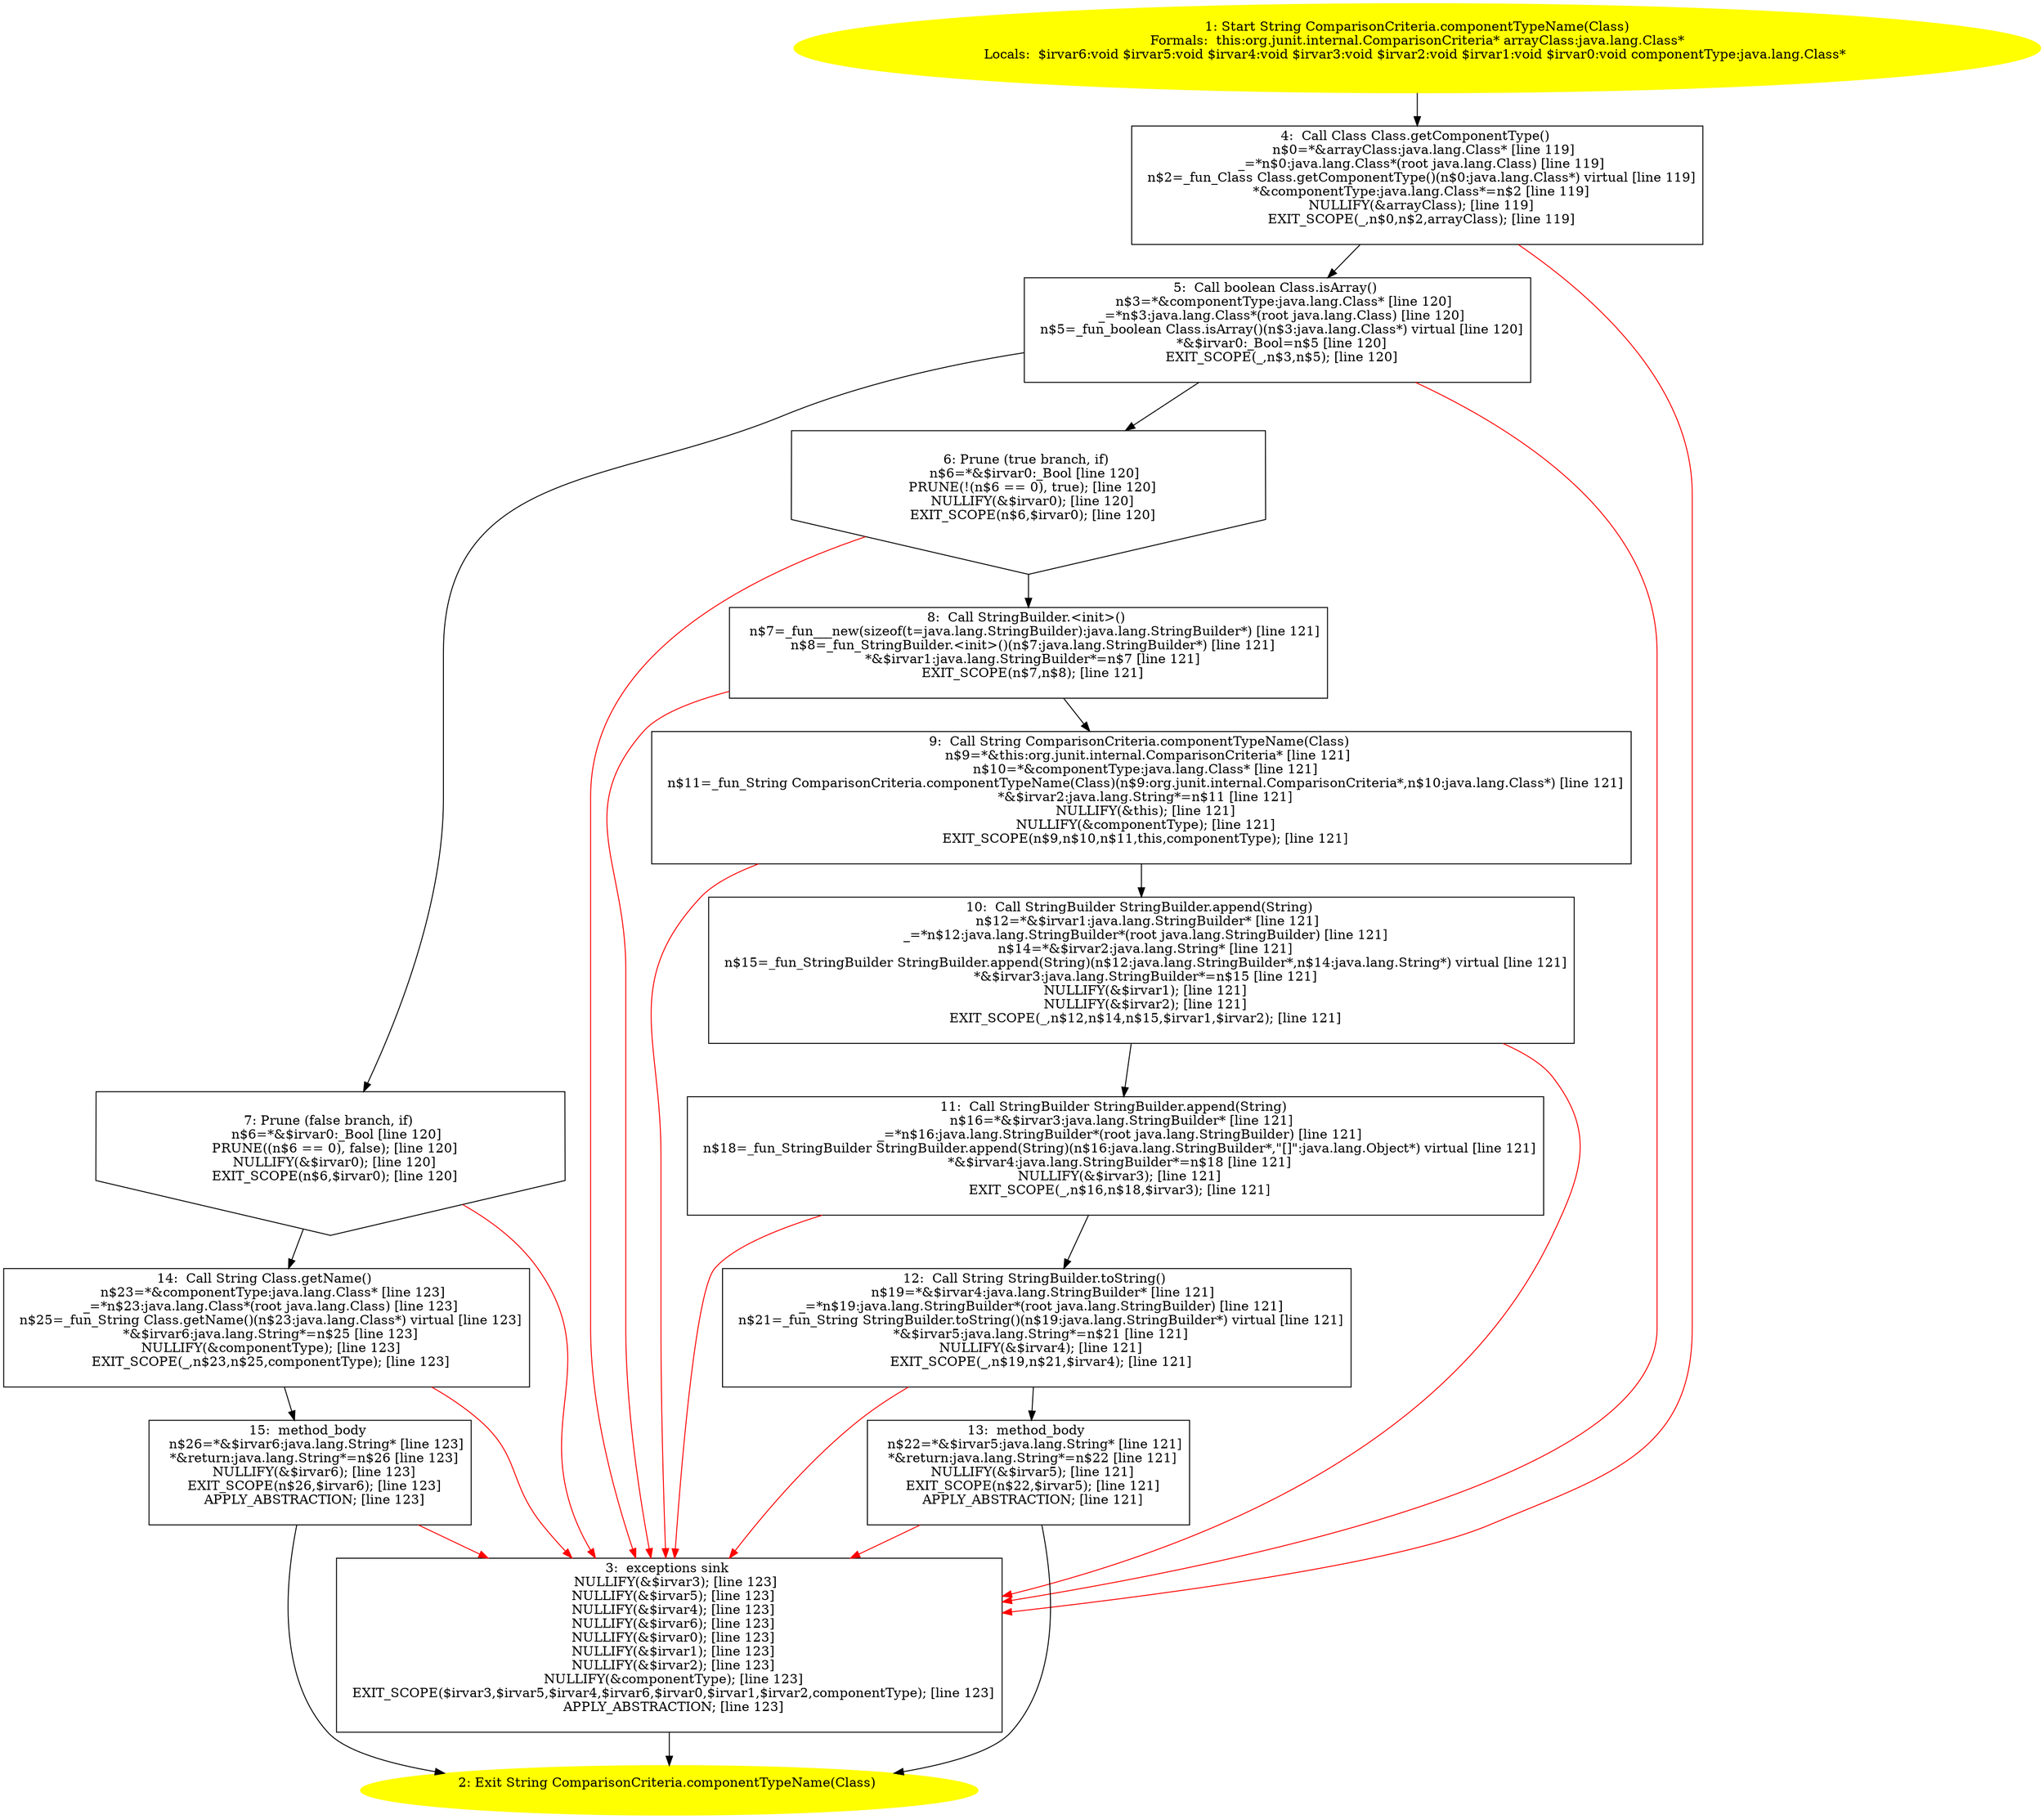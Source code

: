 /* @generated */
digraph cfg {
"org.junit.internal.ComparisonCriteria.componentTypeName(java.lang.Class):java.lang.String.039f96333a5183fce066c32c0b606c45_1" [label="1: Start String ComparisonCriteria.componentTypeName(Class)\nFormals:  this:org.junit.internal.ComparisonCriteria* arrayClass:java.lang.Class*\nLocals:  $irvar6:void $irvar5:void $irvar4:void $irvar3:void $irvar2:void $irvar1:void $irvar0:void componentType:java.lang.Class* \n  " color=yellow style=filled]
	

	 "org.junit.internal.ComparisonCriteria.componentTypeName(java.lang.Class):java.lang.String.039f96333a5183fce066c32c0b606c45_1" -> "org.junit.internal.ComparisonCriteria.componentTypeName(java.lang.Class):java.lang.String.039f96333a5183fce066c32c0b606c45_4" ;
"org.junit.internal.ComparisonCriteria.componentTypeName(java.lang.Class):java.lang.String.039f96333a5183fce066c32c0b606c45_2" [label="2: Exit String ComparisonCriteria.componentTypeName(Class) \n  " color=yellow style=filled]
	

"org.junit.internal.ComparisonCriteria.componentTypeName(java.lang.Class):java.lang.String.039f96333a5183fce066c32c0b606c45_3" [label="3:  exceptions sink \n   NULLIFY(&$irvar3); [line 123]\n  NULLIFY(&$irvar5); [line 123]\n  NULLIFY(&$irvar4); [line 123]\n  NULLIFY(&$irvar6); [line 123]\n  NULLIFY(&$irvar0); [line 123]\n  NULLIFY(&$irvar1); [line 123]\n  NULLIFY(&$irvar2); [line 123]\n  NULLIFY(&componentType); [line 123]\n  EXIT_SCOPE($irvar3,$irvar5,$irvar4,$irvar6,$irvar0,$irvar1,$irvar2,componentType); [line 123]\n  APPLY_ABSTRACTION; [line 123]\n " shape="box"]
	

	 "org.junit.internal.ComparisonCriteria.componentTypeName(java.lang.Class):java.lang.String.039f96333a5183fce066c32c0b606c45_3" -> "org.junit.internal.ComparisonCriteria.componentTypeName(java.lang.Class):java.lang.String.039f96333a5183fce066c32c0b606c45_2" ;
"org.junit.internal.ComparisonCriteria.componentTypeName(java.lang.Class):java.lang.String.039f96333a5183fce066c32c0b606c45_4" [label="4:  Call Class Class.getComponentType() \n   n$0=*&arrayClass:java.lang.Class* [line 119]\n  _=*n$0:java.lang.Class*(root java.lang.Class) [line 119]\n  n$2=_fun_Class Class.getComponentType()(n$0:java.lang.Class*) virtual [line 119]\n  *&componentType:java.lang.Class*=n$2 [line 119]\n  NULLIFY(&arrayClass); [line 119]\n  EXIT_SCOPE(_,n$0,n$2,arrayClass); [line 119]\n " shape="box"]
	

	 "org.junit.internal.ComparisonCriteria.componentTypeName(java.lang.Class):java.lang.String.039f96333a5183fce066c32c0b606c45_4" -> "org.junit.internal.ComparisonCriteria.componentTypeName(java.lang.Class):java.lang.String.039f96333a5183fce066c32c0b606c45_5" ;
	 "org.junit.internal.ComparisonCriteria.componentTypeName(java.lang.Class):java.lang.String.039f96333a5183fce066c32c0b606c45_4" -> "org.junit.internal.ComparisonCriteria.componentTypeName(java.lang.Class):java.lang.String.039f96333a5183fce066c32c0b606c45_3" [color="red" ];
"org.junit.internal.ComparisonCriteria.componentTypeName(java.lang.Class):java.lang.String.039f96333a5183fce066c32c0b606c45_5" [label="5:  Call boolean Class.isArray() \n   n$3=*&componentType:java.lang.Class* [line 120]\n  _=*n$3:java.lang.Class*(root java.lang.Class) [line 120]\n  n$5=_fun_boolean Class.isArray()(n$3:java.lang.Class*) virtual [line 120]\n  *&$irvar0:_Bool=n$5 [line 120]\n  EXIT_SCOPE(_,n$3,n$5); [line 120]\n " shape="box"]
	

	 "org.junit.internal.ComparisonCriteria.componentTypeName(java.lang.Class):java.lang.String.039f96333a5183fce066c32c0b606c45_5" -> "org.junit.internal.ComparisonCriteria.componentTypeName(java.lang.Class):java.lang.String.039f96333a5183fce066c32c0b606c45_6" ;
	 "org.junit.internal.ComparisonCriteria.componentTypeName(java.lang.Class):java.lang.String.039f96333a5183fce066c32c0b606c45_5" -> "org.junit.internal.ComparisonCriteria.componentTypeName(java.lang.Class):java.lang.String.039f96333a5183fce066c32c0b606c45_7" ;
	 "org.junit.internal.ComparisonCriteria.componentTypeName(java.lang.Class):java.lang.String.039f96333a5183fce066c32c0b606c45_5" -> "org.junit.internal.ComparisonCriteria.componentTypeName(java.lang.Class):java.lang.String.039f96333a5183fce066c32c0b606c45_3" [color="red" ];
"org.junit.internal.ComparisonCriteria.componentTypeName(java.lang.Class):java.lang.String.039f96333a5183fce066c32c0b606c45_6" [label="6: Prune (true branch, if) \n   n$6=*&$irvar0:_Bool [line 120]\n  PRUNE(!(n$6 == 0), true); [line 120]\n  NULLIFY(&$irvar0); [line 120]\n  EXIT_SCOPE(n$6,$irvar0); [line 120]\n " shape="invhouse"]
	

	 "org.junit.internal.ComparisonCriteria.componentTypeName(java.lang.Class):java.lang.String.039f96333a5183fce066c32c0b606c45_6" -> "org.junit.internal.ComparisonCriteria.componentTypeName(java.lang.Class):java.lang.String.039f96333a5183fce066c32c0b606c45_8" ;
	 "org.junit.internal.ComparisonCriteria.componentTypeName(java.lang.Class):java.lang.String.039f96333a5183fce066c32c0b606c45_6" -> "org.junit.internal.ComparisonCriteria.componentTypeName(java.lang.Class):java.lang.String.039f96333a5183fce066c32c0b606c45_3" [color="red" ];
"org.junit.internal.ComparisonCriteria.componentTypeName(java.lang.Class):java.lang.String.039f96333a5183fce066c32c0b606c45_7" [label="7: Prune (false branch, if) \n   n$6=*&$irvar0:_Bool [line 120]\n  PRUNE((n$6 == 0), false); [line 120]\n  NULLIFY(&$irvar0); [line 120]\n  EXIT_SCOPE(n$6,$irvar0); [line 120]\n " shape="invhouse"]
	

	 "org.junit.internal.ComparisonCriteria.componentTypeName(java.lang.Class):java.lang.String.039f96333a5183fce066c32c0b606c45_7" -> "org.junit.internal.ComparisonCriteria.componentTypeName(java.lang.Class):java.lang.String.039f96333a5183fce066c32c0b606c45_14" ;
	 "org.junit.internal.ComparisonCriteria.componentTypeName(java.lang.Class):java.lang.String.039f96333a5183fce066c32c0b606c45_7" -> "org.junit.internal.ComparisonCriteria.componentTypeName(java.lang.Class):java.lang.String.039f96333a5183fce066c32c0b606c45_3" [color="red" ];
"org.junit.internal.ComparisonCriteria.componentTypeName(java.lang.Class):java.lang.String.039f96333a5183fce066c32c0b606c45_8" [label="8:  Call StringBuilder.<init>() \n   n$7=_fun___new(sizeof(t=java.lang.StringBuilder):java.lang.StringBuilder*) [line 121]\n  n$8=_fun_StringBuilder.<init>()(n$7:java.lang.StringBuilder*) [line 121]\n  *&$irvar1:java.lang.StringBuilder*=n$7 [line 121]\n  EXIT_SCOPE(n$7,n$8); [line 121]\n " shape="box"]
	

	 "org.junit.internal.ComparisonCriteria.componentTypeName(java.lang.Class):java.lang.String.039f96333a5183fce066c32c0b606c45_8" -> "org.junit.internal.ComparisonCriteria.componentTypeName(java.lang.Class):java.lang.String.039f96333a5183fce066c32c0b606c45_9" ;
	 "org.junit.internal.ComparisonCriteria.componentTypeName(java.lang.Class):java.lang.String.039f96333a5183fce066c32c0b606c45_8" -> "org.junit.internal.ComparisonCriteria.componentTypeName(java.lang.Class):java.lang.String.039f96333a5183fce066c32c0b606c45_3" [color="red" ];
"org.junit.internal.ComparisonCriteria.componentTypeName(java.lang.Class):java.lang.String.039f96333a5183fce066c32c0b606c45_9" [label="9:  Call String ComparisonCriteria.componentTypeName(Class) \n   n$9=*&this:org.junit.internal.ComparisonCriteria* [line 121]\n  n$10=*&componentType:java.lang.Class* [line 121]\n  n$11=_fun_String ComparisonCriteria.componentTypeName(Class)(n$9:org.junit.internal.ComparisonCriteria*,n$10:java.lang.Class*) [line 121]\n  *&$irvar2:java.lang.String*=n$11 [line 121]\n  NULLIFY(&this); [line 121]\n  NULLIFY(&componentType); [line 121]\n  EXIT_SCOPE(n$9,n$10,n$11,this,componentType); [line 121]\n " shape="box"]
	

	 "org.junit.internal.ComparisonCriteria.componentTypeName(java.lang.Class):java.lang.String.039f96333a5183fce066c32c0b606c45_9" -> "org.junit.internal.ComparisonCriteria.componentTypeName(java.lang.Class):java.lang.String.039f96333a5183fce066c32c0b606c45_10" ;
	 "org.junit.internal.ComparisonCriteria.componentTypeName(java.lang.Class):java.lang.String.039f96333a5183fce066c32c0b606c45_9" -> "org.junit.internal.ComparisonCriteria.componentTypeName(java.lang.Class):java.lang.String.039f96333a5183fce066c32c0b606c45_3" [color="red" ];
"org.junit.internal.ComparisonCriteria.componentTypeName(java.lang.Class):java.lang.String.039f96333a5183fce066c32c0b606c45_10" [label="10:  Call StringBuilder StringBuilder.append(String) \n   n$12=*&$irvar1:java.lang.StringBuilder* [line 121]\n  _=*n$12:java.lang.StringBuilder*(root java.lang.StringBuilder) [line 121]\n  n$14=*&$irvar2:java.lang.String* [line 121]\n  n$15=_fun_StringBuilder StringBuilder.append(String)(n$12:java.lang.StringBuilder*,n$14:java.lang.String*) virtual [line 121]\n  *&$irvar3:java.lang.StringBuilder*=n$15 [line 121]\n  NULLIFY(&$irvar1); [line 121]\n  NULLIFY(&$irvar2); [line 121]\n  EXIT_SCOPE(_,n$12,n$14,n$15,$irvar1,$irvar2); [line 121]\n " shape="box"]
	

	 "org.junit.internal.ComparisonCriteria.componentTypeName(java.lang.Class):java.lang.String.039f96333a5183fce066c32c0b606c45_10" -> "org.junit.internal.ComparisonCriteria.componentTypeName(java.lang.Class):java.lang.String.039f96333a5183fce066c32c0b606c45_11" ;
	 "org.junit.internal.ComparisonCriteria.componentTypeName(java.lang.Class):java.lang.String.039f96333a5183fce066c32c0b606c45_10" -> "org.junit.internal.ComparisonCriteria.componentTypeName(java.lang.Class):java.lang.String.039f96333a5183fce066c32c0b606c45_3" [color="red" ];
"org.junit.internal.ComparisonCriteria.componentTypeName(java.lang.Class):java.lang.String.039f96333a5183fce066c32c0b606c45_11" [label="11:  Call StringBuilder StringBuilder.append(String) \n   n$16=*&$irvar3:java.lang.StringBuilder* [line 121]\n  _=*n$16:java.lang.StringBuilder*(root java.lang.StringBuilder) [line 121]\n  n$18=_fun_StringBuilder StringBuilder.append(String)(n$16:java.lang.StringBuilder*,\"[]\":java.lang.Object*) virtual [line 121]\n  *&$irvar4:java.lang.StringBuilder*=n$18 [line 121]\n  NULLIFY(&$irvar3); [line 121]\n  EXIT_SCOPE(_,n$16,n$18,$irvar3); [line 121]\n " shape="box"]
	

	 "org.junit.internal.ComparisonCriteria.componentTypeName(java.lang.Class):java.lang.String.039f96333a5183fce066c32c0b606c45_11" -> "org.junit.internal.ComparisonCriteria.componentTypeName(java.lang.Class):java.lang.String.039f96333a5183fce066c32c0b606c45_12" ;
	 "org.junit.internal.ComparisonCriteria.componentTypeName(java.lang.Class):java.lang.String.039f96333a5183fce066c32c0b606c45_11" -> "org.junit.internal.ComparisonCriteria.componentTypeName(java.lang.Class):java.lang.String.039f96333a5183fce066c32c0b606c45_3" [color="red" ];
"org.junit.internal.ComparisonCriteria.componentTypeName(java.lang.Class):java.lang.String.039f96333a5183fce066c32c0b606c45_12" [label="12:  Call String StringBuilder.toString() \n   n$19=*&$irvar4:java.lang.StringBuilder* [line 121]\n  _=*n$19:java.lang.StringBuilder*(root java.lang.StringBuilder) [line 121]\n  n$21=_fun_String StringBuilder.toString()(n$19:java.lang.StringBuilder*) virtual [line 121]\n  *&$irvar5:java.lang.String*=n$21 [line 121]\n  NULLIFY(&$irvar4); [line 121]\n  EXIT_SCOPE(_,n$19,n$21,$irvar4); [line 121]\n " shape="box"]
	

	 "org.junit.internal.ComparisonCriteria.componentTypeName(java.lang.Class):java.lang.String.039f96333a5183fce066c32c0b606c45_12" -> "org.junit.internal.ComparisonCriteria.componentTypeName(java.lang.Class):java.lang.String.039f96333a5183fce066c32c0b606c45_13" ;
	 "org.junit.internal.ComparisonCriteria.componentTypeName(java.lang.Class):java.lang.String.039f96333a5183fce066c32c0b606c45_12" -> "org.junit.internal.ComparisonCriteria.componentTypeName(java.lang.Class):java.lang.String.039f96333a5183fce066c32c0b606c45_3" [color="red" ];
"org.junit.internal.ComparisonCriteria.componentTypeName(java.lang.Class):java.lang.String.039f96333a5183fce066c32c0b606c45_13" [label="13:  method_body \n   n$22=*&$irvar5:java.lang.String* [line 121]\n  *&return:java.lang.String*=n$22 [line 121]\n  NULLIFY(&$irvar5); [line 121]\n  EXIT_SCOPE(n$22,$irvar5); [line 121]\n  APPLY_ABSTRACTION; [line 121]\n " shape="box"]
	

	 "org.junit.internal.ComparisonCriteria.componentTypeName(java.lang.Class):java.lang.String.039f96333a5183fce066c32c0b606c45_13" -> "org.junit.internal.ComparisonCriteria.componentTypeName(java.lang.Class):java.lang.String.039f96333a5183fce066c32c0b606c45_2" ;
	 "org.junit.internal.ComparisonCriteria.componentTypeName(java.lang.Class):java.lang.String.039f96333a5183fce066c32c0b606c45_13" -> "org.junit.internal.ComparisonCriteria.componentTypeName(java.lang.Class):java.lang.String.039f96333a5183fce066c32c0b606c45_3" [color="red" ];
"org.junit.internal.ComparisonCriteria.componentTypeName(java.lang.Class):java.lang.String.039f96333a5183fce066c32c0b606c45_14" [label="14:  Call String Class.getName() \n   n$23=*&componentType:java.lang.Class* [line 123]\n  _=*n$23:java.lang.Class*(root java.lang.Class) [line 123]\n  n$25=_fun_String Class.getName()(n$23:java.lang.Class*) virtual [line 123]\n  *&$irvar6:java.lang.String*=n$25 [line 123]\n  NULLIFY(&componentType); [line 123]\n  EXIT_SCOPE(_,n$23,n$25,componentType); [line 123]\n " shape="box"]
	

	 "org.junit.internal.ComparisonCriteria.componentTypeName(java.lang.Class):java.lang.String.039f96333a5183fce066c32c0b606c45_14" -> "org.junit.internal.ComparisonCriteria.componentTypeName(java.lang.Class):java.lang.String.039f96333a5183fce066c32c0b606c45_15" ;
	 "org.junit.internal.ComparisonCriteria.componentTypeName(java.lang.Class):java.lang.String.039f96333a5183fce066c32c0b606c45_14" -> "org.junit.internal.ComparisonCriteria.componentTypeName(java.lang.Class):java.lang.String.039f96333a5183fce066c32c0b606c45_3" [color="red" ];
"org.junit.internal.ComparisonCriteria.componentTypeName(java.lang.Class):java.lang.String.039f96333a5183fce066c32c0b606c45_15" [label="15:  method_body \n   n$26=*&$irvar6:java.lang.String* [line 123]\n  *&return:java.lang.String*=n$26 [line 123]\n  NULLIFY(&$irvar6); [line 123]\n  EXIT_SCOPE(n$26,$irvar6); [line 123]\n  APPLY_ABSTRACTION; [line 123]\n " shape="box"]
	

	 "org.junit.internal.ComparisonCriteria.componentTypeName(java.lang.Class):java.lang.String.039f96333a5183fce066c32c0b606c45_15" -> "org.junit.internal.ComparisonCriteria.componentTypeName(java.lang.Class):java.lang.String.039f96333a5183fce066c32c0b606c45_2" ;
	 "org.junit.internal.ComparisonCriteria.componentTypeName(java.lang.Class):java.lang.String.039f96333a5183fce066c32c0b606c45_15" -> "org.junit.internal.ComparisonCriteria.componentTypeName(java.lang.Class):java.lang.String.039f96333a5183fce066c32c0b606c45_3" [color="red" ];
}
